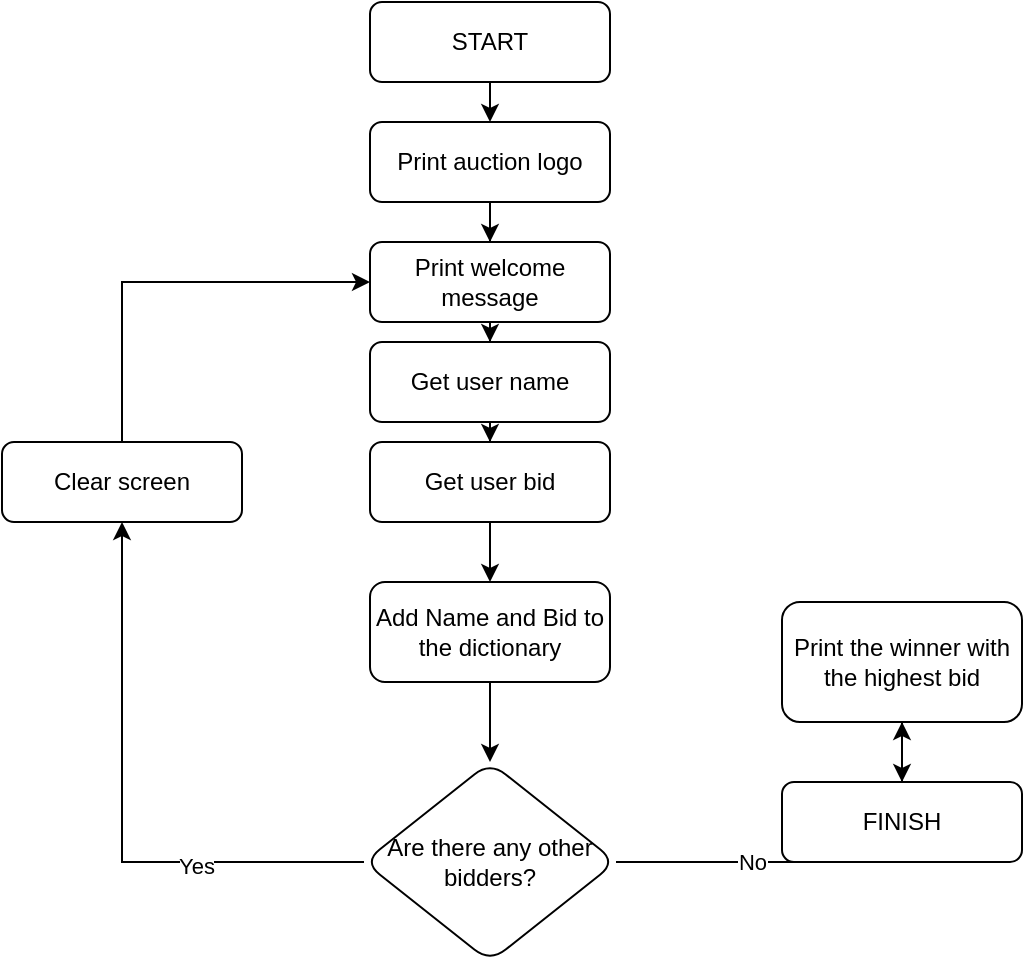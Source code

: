 <mxfile version="24.6.4" type="device">
  <diagram id="C5RBs43oDa-KdzZeNtuy" name="Page-1">
    <mxGraphModel dx="1026" dy="624" grid="1" gridSize="10" guides="1" tooltips="1" connect="1" arrows="1" fold="1" page="1" pageScale="1" pageWidth="827" pageHeight="1169" math="0" shadow="0">
      <root>
        <mxCell id="WIyWlLk6GJQsqaUBKTNV-0" />
        <mxCell id="WIyWlLk6GJQsqaUBKTNV-1" parent="WIyWlLk6GJQsqaUBKTNV-0" />
        <mxCell id="r-XMjvqk-Ne8seD7Z2VD-2" style="edgeStyle=orthogonalEdgeStyle;rounded=0;orthogonalLoop=1;jettySize=auto;html=1;exitX=0.5;exitY=1;exitDx=0;exitDy=0;entryX=0.5;entryY=0;entryDx=0;entryDy=0;" edge="1" parent="WIyWlLk6GJQsqaUBKTNV-1" source="WIyWlLk6GJQsqaUBKTNV-3" target="r-XMjvqk-Ne8seD7Z2VD-1">
          <mxGeometry relative="1" as="geometry" />
        </mxCell>
        <mxCell id="WIyWlLk6GJQsqaUBKTNV-3" value="START" style="rounded=1;whiteSpace=wrap;html=1;fontSize=12;glass=0;strokeWidth=1;shadow=0;" parent="WIyWlLk6GJQsqaUBKTNV-1" vertex="1">
          <mxGeometry x="354" y="20" width="120" height="40" as="geometry" />
        </mxCell>
        <mxCell id="r-XMjvqk-Ne8seD7Z2VD-7" value="" style="edgeStyle=orthogonalEdgeStyle;rounded=0;orthogonalLoop=1;jettySize=auto;html=1;" edge="1" parent="WIyWlLk6GJQsqaUBKTNV-1" source="r-XMjvqk-Ne8seD7Z2VD-1" target="r-XMjvqk-Ne8seD7Z2VD-6">
          <mxGeometry relative="1" as="geometry" />
        </mxCell>
        <mxCell id="r-XMjvqk-Ne8seD7Z2VD-1" value="Print auction logo" style="rounded=1;whiteSpace=wrap;html=1;fontSize=12;glass=0;strokeWidth=1;shadow=0;" vertex="1" parent="WIyWlLk6GJQsqaUBKTNV-1">
          <mxGeometry x="354" y="80" width="120" height="40" as="geometry" />
        </mxCell>
        <mxCell id="r-XMjvqk-Ne8seD7Z2VD-9" value="" style="edgeStyle=orthogonalEdgeStyle;rounded=0;orthogonalLoop=1;jettySize=auto;html=1;" edge="1" parent="WIyWlLk6GJQsqaUBKTNV-1" source="r-XMjvqk-Ne8seD7Z2VD-6" target="r-XMjvqk-Ne8seD7Z2VD-8">
          <mxGeometry relative="1" as="geometry" />
        </mxCell>
        <mxCell id="r-XMjvqk-Ne8seD7Z2VD-6" value="Print welcome message" style="rounded=1;whiteSpace=wrap;html=1;glass=0;strokeWidth=1;shadow=0;" vertex="1" parent="WIyWlLk6GJQsqaUBKTNV-1">
          <mxGeometry x="354" y="140" width="120" height="40" as="geometry" />
        </mxCell>
        <mxCell id="r-XMjvqk-Ne8seD7Z2VD-11" value="" style="edgeStyle=orthogonalEdgeStyle;rounded=0;orthogonalLoop=1;jettySize=auto;html=1;" edge="1" parent="WIyWlLk6GJQsqaUBKTNV-1" source="r-XMjvqk-Ne8seD7Z2VD-8" target="r-XMjvqk-Ne8seD7Z2VD-10">
          <mxGeometry relative="1" as="geometry" />
        </mxCell>
        <mxCell id="r-XMjvqk-Ne8seD7Z2VD-8" value="Get user name" style="rounded=1;whiteSpace=wrap;html=1;glass=0;strokeWidth=1;shadow=0;" vertex="1" parent="WIyWlLk6GJQsqaUBKTNV-1">
          <mxGeometry x="354" y="190" width="120" height="40" as="geometry" />
        </mxCell>
        <mxCell id="r-XMjvqk-Ne8seD7Z2VD-33" style="edgeStyle=orthogonalEdgeStyle;rounded=0;orthogonalLoop=1;jettySize=auto;html=1;exitX=0.5;exitY=1;exitDx=0;exitDy=0;entryX=0.5;entryY=0;entryDx=0;entryDy=0;" edge="1" parent="WIyWlLk6GJQsqaUBKTNV-1" source="r-XMjvqk-Ne8seD7Z2VD-10" target="r-XMjvqk-Ne8seD7Z2VD-32">
          <mxGeometry relative="1" as="geometry" />
        </mxCell>
        <mxCell id="r-XMjvqk-Ne8seD7Z2VD-10" value="Get user bid" style="rounded=1;whiteSpace=wrap;html=1;glass=0;strokeWidth=1;shadow=0;" vertex="1" parent="WIyWlLk6GJQsqaUBKTNV-1">
          <mxGeometry x="354" y="240" width="120" height="40" as="geometry" />
        </mxCell>
        <mxCell id="r-XMjvqk-Ne8seD7Z2VD-20" value="" style="edgeStyle=orthogonalEdgeStyle;rounded=0;orthogonalLoop=1;jettySize=auto;html=1;" edge="1" parent="WIyWlLk6GJQsqaUBKTNV-1" source="r-XMjvqk-Ne8seD7Z2VD-12" target="r-XMjvqk-Ne8seD7Z2VD-19">
          <mxGeometry relative="1" as="geometry" />
        </mxCell>
        <mxCell id="r-XMjvqk-Ne8seD7Z2VD-21" value="Yes" style="edgeLabel;html=1;align=center;verticalAlign=middle;resizable=0;points=[];" vertex="1" connectable="0" parent="r-XMjvqk-Ne8seD7Z2VD-20">
          <mxGeometry x="-0.424" y="2" relative="1" as="geometry">
            <mxPoint as="offset" />
          </mxGeometry>
        </mxCell>
        <mxCell id="r-XMjvqk-Ne8seD7Z2VD-24" value="" style="edgeStyle=orthogonalEdgeStyle;rounded=0;orthogonalLoop=1;jettySize=auto;html=1;" edge="1" parent="WIyWlLk6GJQsqaUBKTNV-1" source="r-XMjvqk-Ne8seD7Z2VD-12" target="r-XMjvqk-Ne8seD7Z2VD-23">
          <mxGeometry relative="1" as="geometry" />
        </mxCell>
        <mxCell id="r-XMjvqk-Ne8seD7Z2VD-25" value="No" style="edgeLabel;html=1;align=center;verticalAlign=middle;resizable=0;points=[];" vertex="1" connectable="0" parent="r-XMjvqk-Ne8seD7Z2VD-24">
          <mxGeometry x="-0.47" y="2" relative="1" as="geometry">
            <mxPoint x="11" y="2" as="offset" />
          </mxGeometry>
        </mxCell>
        <mxCell id="r-XMjvqk-Ne8seD7Z2VD-12" value="Are there any other bidders?" style="rhombus;whiteSpace=wrap;html=1;rounded=1;glass=0;strokeWidth=1;shadow=0;" vertex="1" parent="WIyWlLk6GJQsqaUBKTNV-1">
          <mxGeometry x="351" y="400" width="126" height="100" as="geometry" />
        </mxCell>
        <mxCell id="r-XMjvqk-Ne8seD7Z2VD-22" style="edgeStyle=orthogonalEdgeStyle;rounded=0;orthogonalLoop=1;jettySize=auto;html=1;exitX=0.5;exitY=0;exitDx=0;exitDy=0;entryX=0;entryY=0.5;entryDx=0;entryDy=0;" edge="1" parent="WIyWlLk6GJQsqaUBKTNV-1" source="r-XMjvqk-Ne8seD7Z2VD-19" target="r-XMjvqk-Ne8seD7Z2VD-6">
          <mxGeometry relative="1" as="geometry" />
        </mxCell>
        <mxCell id="r-XMjvqk-Ne8seD7Z2VD-19" value="Clear screen" style="whiteSpace=wrap;html=1;rounded=1;glass=0;strokeWidth=1;shadow=0;" vertex="1" parent="WIyWlLk6GJQsqaUBKTNV-1">
          <mxGeometry x="170" y="240" width="120" height="40" as="geometry" />
        </mxCell>
        <mxCell id="r-XMjvqk-Ne8seD7Z2VD-27" value="" style="edgeStyle=orthogonalEdgeStyle;rounded=0;orthogonalLoop=1;jettySize=auto;html=1;" edge="1" parent="WIyWlLk6GJQsqaUBKTNV-1" source="r-XMjvqk-Ne8seD7Z2VD-23" target="r-XMjvqk-Ne8seD7Z2VD-26">
          <mxGeometry relative="1" as="geometry" />
        </mxCell>
        <mxCell id="r-XMjvqk-Ne8seD7Z2VD-23" value="Print the winner with the highest bid" style="whiteSpace=wrap;html=1;rounded=1;glass=0;strokeWidth=1;shadow=0;" vertex="1" parent="WIyWlLk6GJQsqaUBKTNV-1">
          <mxGeometry x="560" y="320" width="120" height="60" as="geometry" />
        </mxCell>
        <mxCell id="r-XMjvqk-Ne8seD7Z2VD-26" value="FINISH" style="whiteSpace=wrap;html=1;rounded=1;glass=0;strokeWidth=1;shadow=0;" vertex="1" parent="WIyWlLk6GJQsqaUBKTNV-1">
          <mxGeometry x="560" y="410" width="120" height="40" as="geometry" />
        </mxCell>
        <mxCell id="r-XMjvqk-Ne8seD7Z2VD-28" style="edgeStyle=orthogonalEdgeStyle;rounded=0;orthogonalLoop=1;jettySize=auto;html=1;exitX=0.5;exitY=1;exitDx=0;exitDy=0;" edge="1" parent="WIyWlLk6GJQsqaUBKTNV-1" source="r-XMjvqk-Ne8seD7Z2VD-26" target="r-XMjvqk-Ne8seD7Z2VD-26">
          <mxGeometry relative="1" as="geometry" />
        </mxCell>
        <mxCell id="r-XMjvqk-Ne8seD7Z2VD-34" style="edgeStyle=orthogonalEdgeStyle;rounded=0;orthogonalLoop=1;jettySize=auto;html=1;exitX=0.5;exitY=1;exitDx=0;exitDy=0;entryX=0.5;entryY=0;entryDx=0;entryDy=0;" edge="1" parent="WIyWlLk6GJQsqaUBKTNV-1" source="r-XMjvqk-Ne8seD7Z2VD-32" target="r-XMjvqk-Ne8seD7Z2VD-12">
          <mxGeometry relative="1" as="geometry" />
        </mxCell>
        <mxCell id="r-XMjvqk-Ne8seD7Z2VD-32" value="Add Name and Bid to the dictionary" style="rounded=1;whiteSpace=wrap;html=1;" vertex="1" parent="WIyWlLk6GJQsqaUBKTNV-1">
          <mxGeometry x="354" y="310" width="120" height="50" as="geometry" />
        </mxCell>
      </root>
    </mxGraphModel>
  </diagram>
</mxfile>
